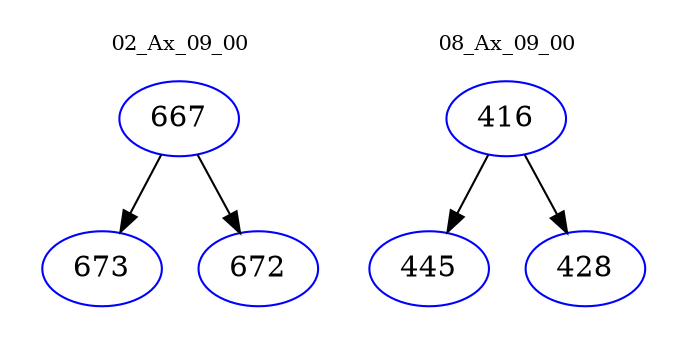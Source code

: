 digraph{
subgraph cluster_0 {
color = white
label = "02_Ax_09_00";
fontsize=10;
T0_667 [label="667", color="blue"]
T0_667 -> T0_673 [color="black"]
T0_673 [label="673", color="blue"]
T0_667 -> T0_672 [color="black"]
T0_672 [label="672", color="blue"]
}
subgraph cluster_1 {
color = white
label = "08_Ax_09_00";
fontsize=10;
T1_416 [label="416", color="blue"]
T1_416 -> T1_445 [color="black"]
T1_445 [label="445", color="blue"]
T1_416 -> T1_428 [color="black"]
T1_428 [label="428", color="blue"]
}
}

